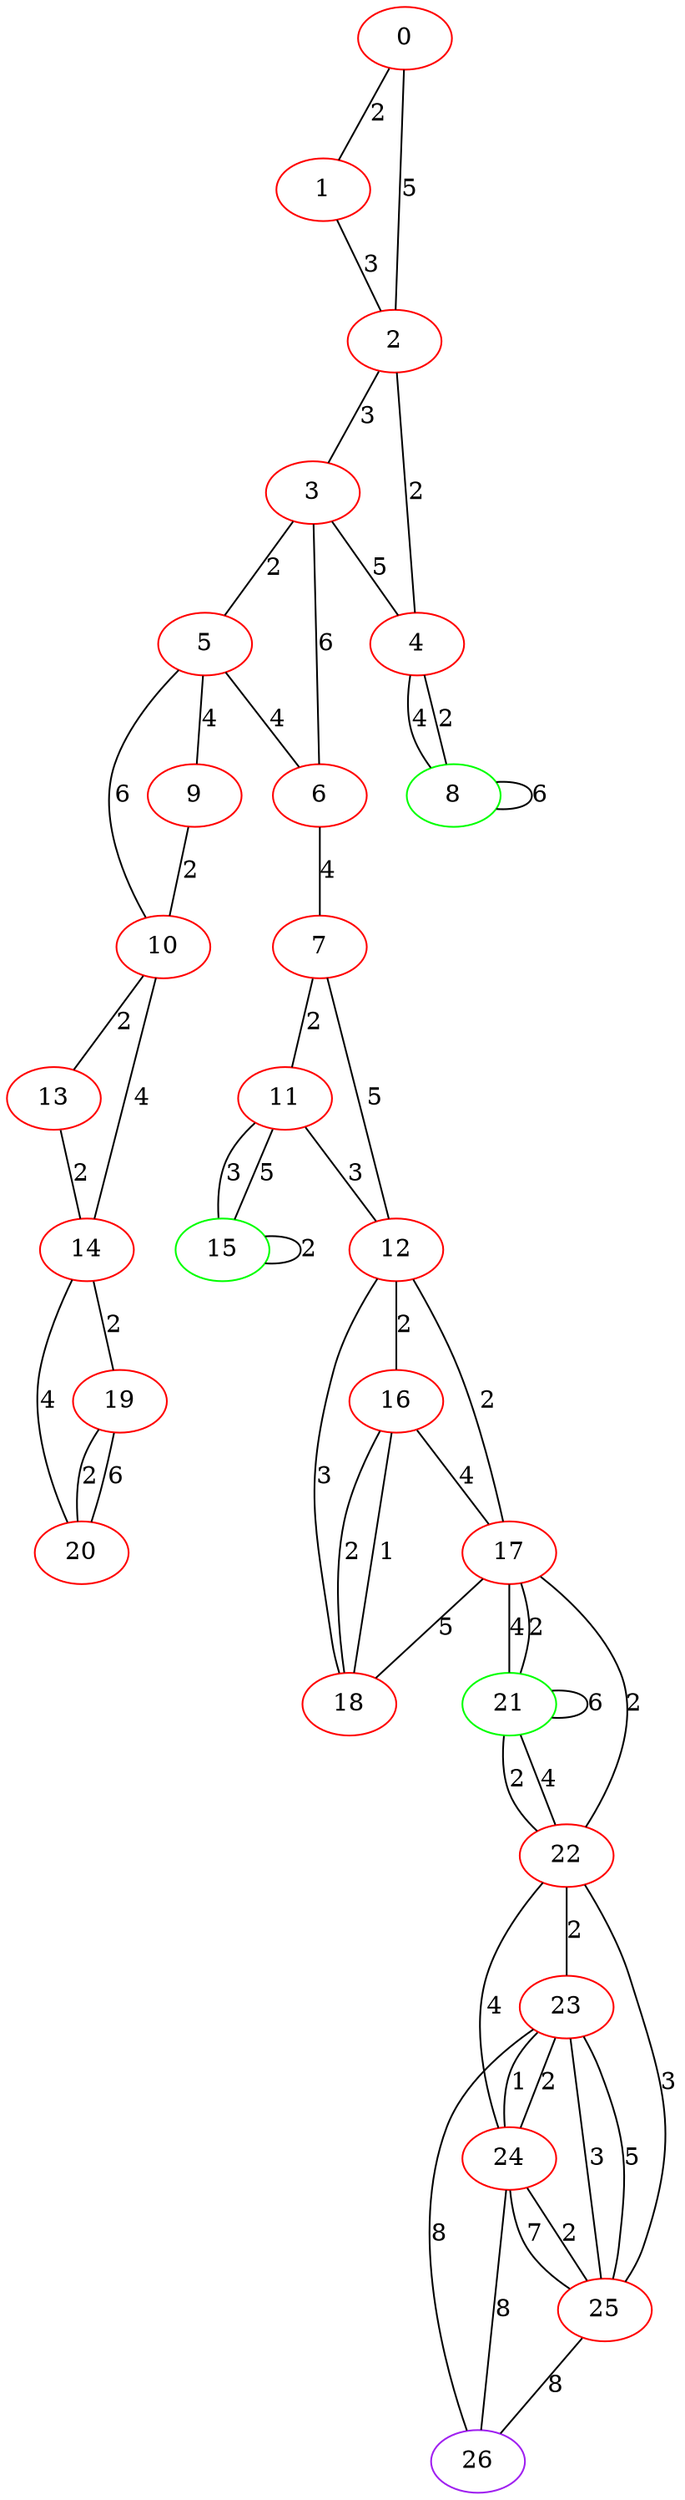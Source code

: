 graph "" {
0 [color=red, weight=1];
1 [color=red, weight=1];
2 [color=red, weight=1];
3 [color=red, weight=1];
4 [color=red, weight=1];
5 [color=red, weight=1];
6 [color=red, weight=1];
7 [color=red, weight=1];
8 [color=green, weight=2];
9 [color=red, weight=1];
10 [color=red, weight=1];
11 [color=red, weight=1];
12 [color=red, weight=1];
13 [color=red, weight=1];
14 [color=red, weight=1];
15 [color=green, weight=2];
16 [color=red, weight=1];
17 [color=red, weight=1];
18 [color=red, weight=1];
19 [color=red, weight=1];
20 [color=red, weight=1];
21 [color=green, weight=2];
22 [color=red, weight=1];
23 [color=red, weight=1];
24 [color=red, weight=1];
25 [color=red, weight=1];
26 [color=purple, weight=4];
0 -- 1  [key=0, label=2];
0 -- 2  [key=0, label=5];
1 -- 2  [key=0, label=3];
2 -- 3  [key=0, label=3];
2 -- 4  [key=0, label=2];
3 -- 4  [key=0, label=5];
3 -- 5  [key=0, label=2];
3 -- 6  [key=0, label=6];
4 -- 8  [key=0, label=4];
4 -- 8  [key=1, label=2];
5 -- 9  [key=0, label=4];
5 -- 10  [key=0, label=6];
5 -- 6  [key=0, label=4];
6 -- 7  [key=0, label=4];
7 -- 11  [key=0, label=2];
7 -- 12  [key=0, label=5];
8 -- 8  [key=0, label=6];
9 -- 10  [key=0, label=2];
10 -- 14  [key=0, label=4];
10 -- 13  [key=0, label=2];
11 -- 15  [key=0, label=3];
11 -- 15  [key=1, label=5];
11 -- 12  [key=0, label=3];
12 -- 16  [key=0, label=2];
12 -- 17  [key=0, label=2];
12 -- 18  [key=0, label=3];
13 -- 14  [key=0, label=2];
14 -- 19  [key=0, label=2];
14 -- 20  [key=0, label=4];
15 -- 15  [key=0, label=2];
16 -- 17  [key=0, label=4];
16 -- 18  [key=0, label=1];
16 -- 18  [key=1, label=2];
17 -- 18  [key=0, label=5];
17 -- 21  [key=0, label=2];
17 -- 21  [key=1, label=4];
17 -- 22  [key=0, label=2];
19 -- 20  [key=0, label=6];
19 -- 20  [key=1, label=2];
21 -- 21  [key=0, label=6];
21 -- 22  [key=0, label=4];
21 -- 22  [key=1, label=2];
22 -- 24  [key=0, label=4];
22 -- 25  [key=0, label=3];
22 -- 23  [key=0, label=2];
23 -- 24  [key=0, label=1];
23 -- 24  [key=1, label=2];
23 -- 25  [key=0, label=3];
23 -- 25  [key=1, label=5];
23 -- 26  [key=0, label=8];
24 -- 25  [key=0, label=2];
24 -- 25  [key=1, label=7];
24 -- 26  [key=0, label=8];
25 -- 26  [key=0, label=8];
}
